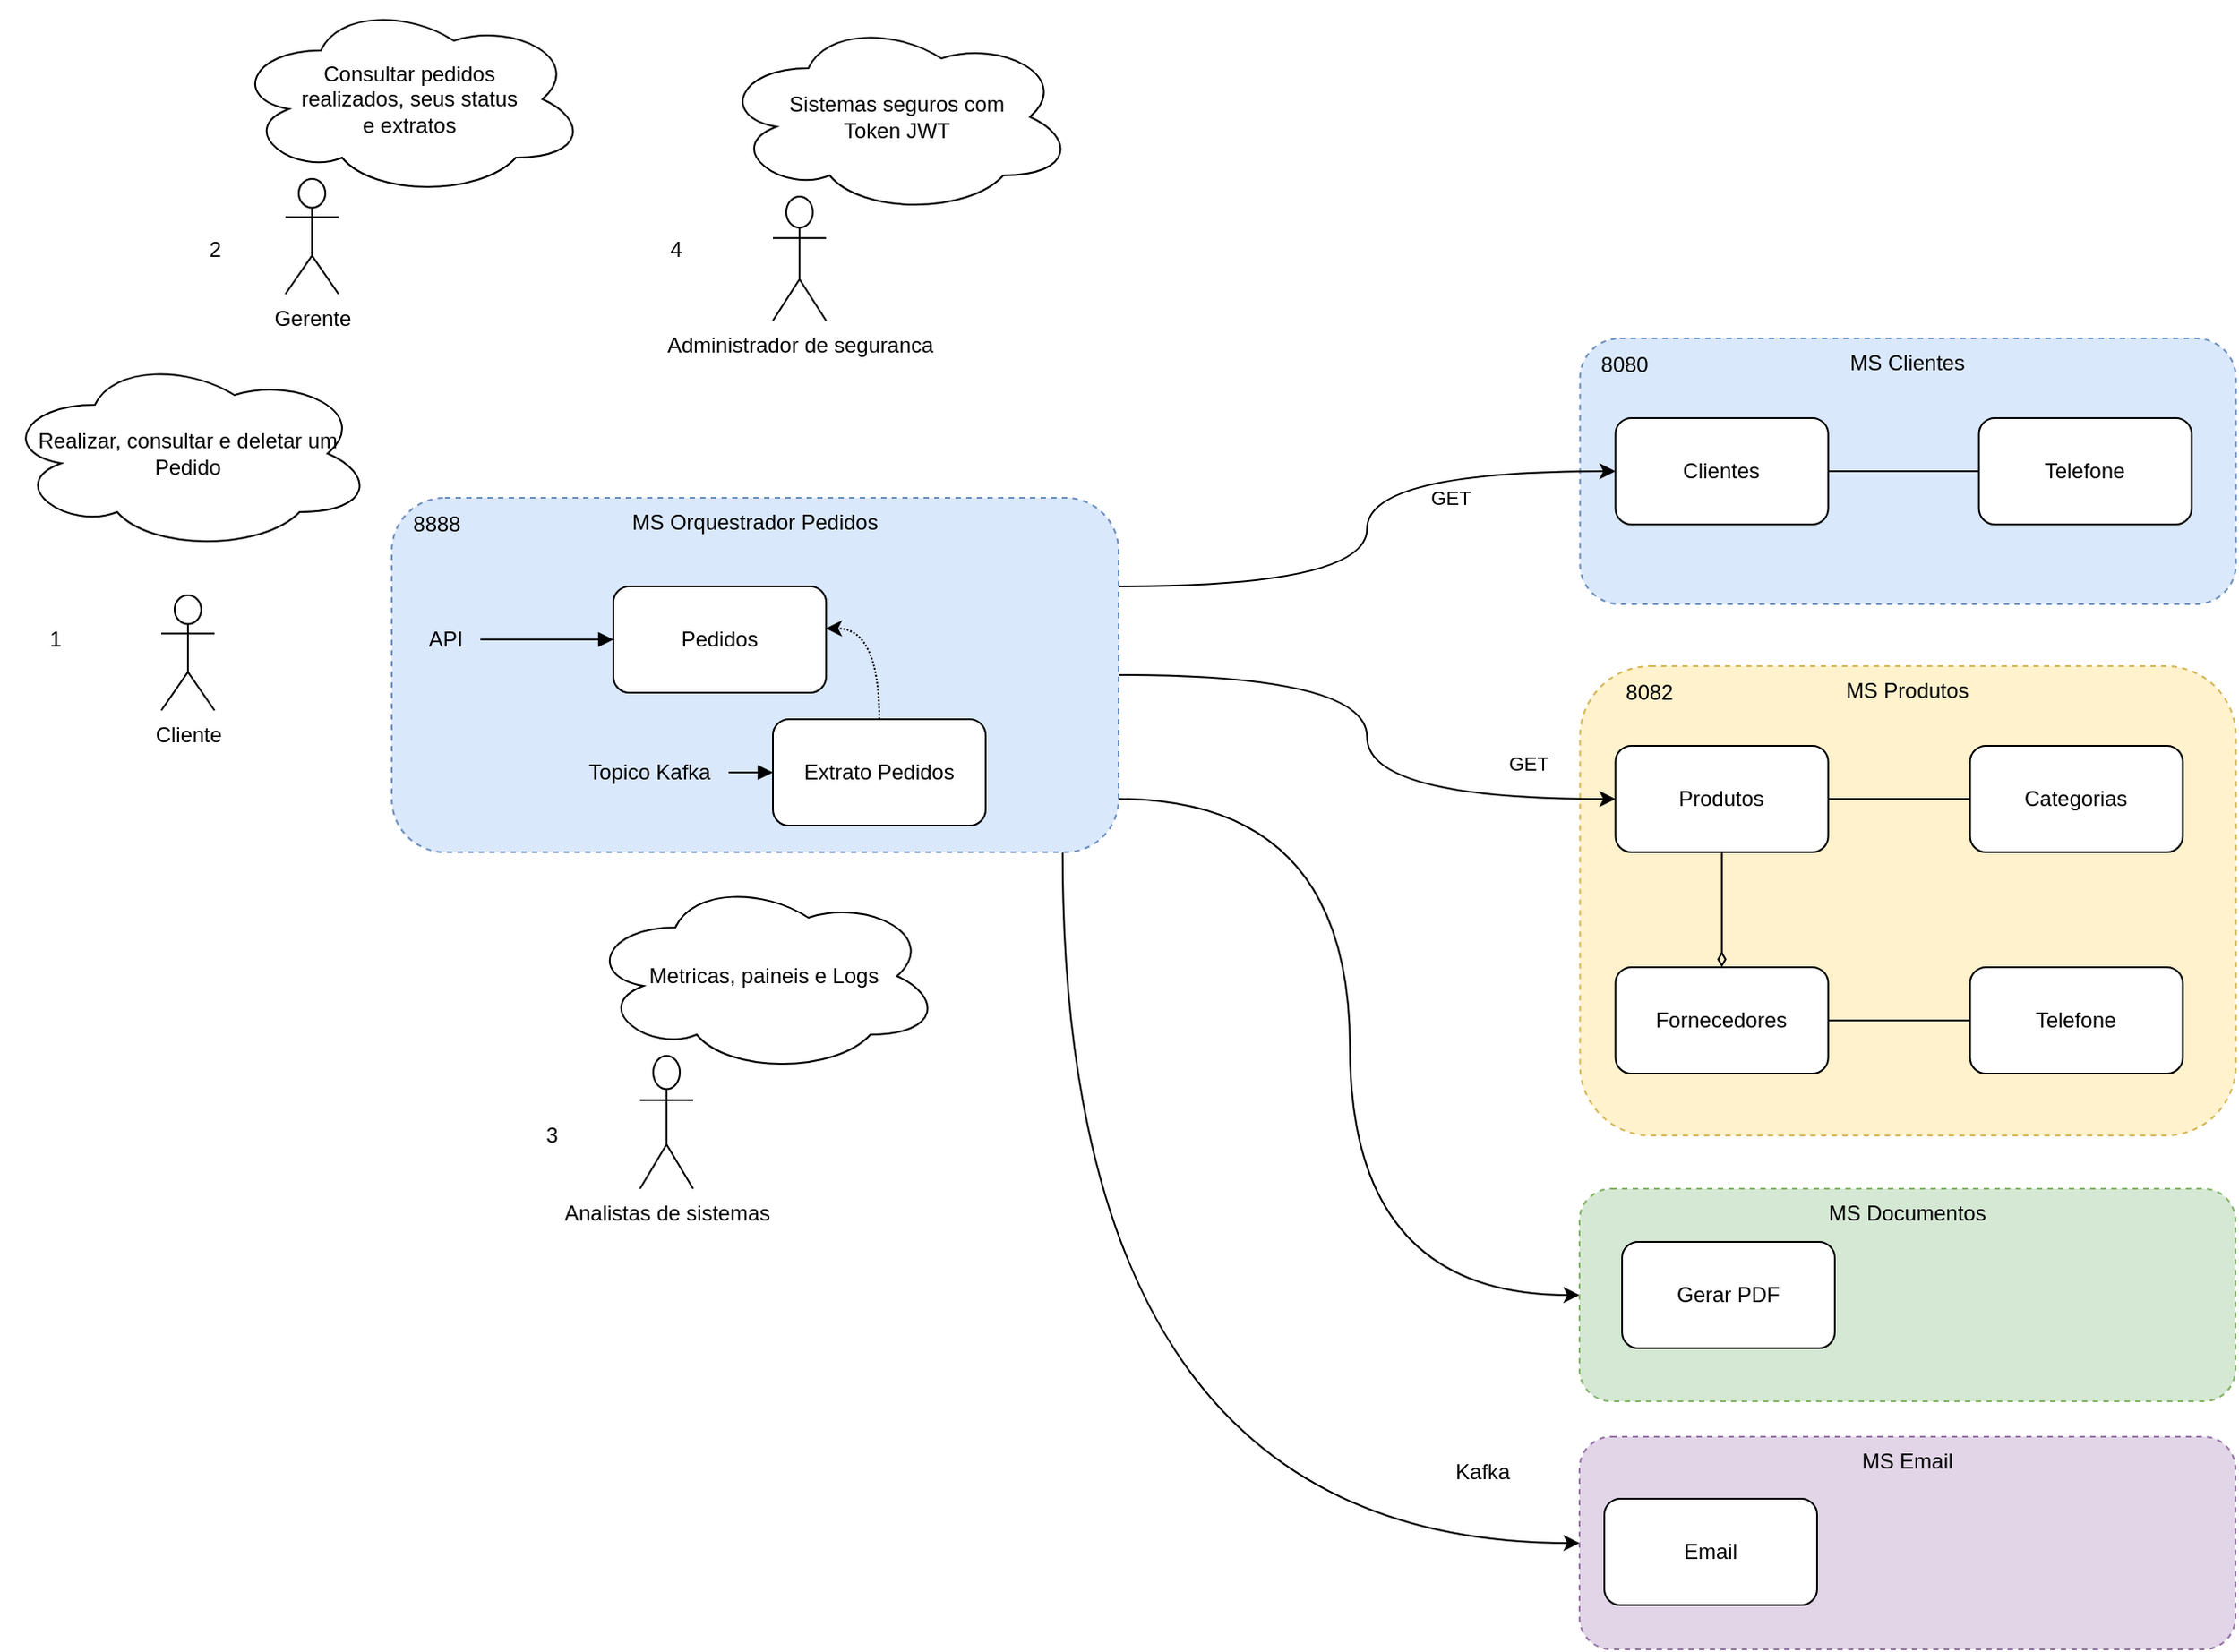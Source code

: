<mxfile version="20.2.3" type="device"><diagram id="pAggYC-Zqwk2YsnZlpsO" name="Page-1"><mxGraphModel dx="2580" dy="2182" grid="1" gridSize="10" guides="1" tooltips="1" connect="1" arrows="1" fold="1" page="1" pageScale="1" pageWidth="850" pageHeight="1100" math="0" shadow="0"><root><mxCell id="0"/><mxCell id="1" parent="0"/><mxCell id="M8SIAP0Qxyjq69wUC8FV-15" value="MS Clientes" style="rounded=1;whiteSpace=wrap;html=1;fillColor=#dae8fc;strokeColor=#6c8ebf;verticalAlign=top;dashed=1;" parent="1" vertex="1"><mxGeometry x="470.29" y="170" width="370" height="150" as="geometry"/></mxCell><mxCell id="M8SIAP0Qxyjq69wUC8FV-9" value="MS Produtos" style="rounded=1;whiteSpace=wrap;html=1;fillColor=#fff2cc;strokeColor=#d6b656;verticalAlign=top;dashed=1;" parent="1" vertex="1"><mxGeometry x="470.29" y="355" width="370" height="265" as="geometry"/></mxCell><mxCell id="M8SIAP0Qxyjq69wUC8FV-17" style="edgeStyle=orthogonalEdgeStyle;rounded=0;orthogonalLoop=1;jettySize=auto;html=1;exitX=1;exitY=0.5;exitDx=0;exitDy=0;endArrow=none;endFill=0;" parent="1" source="M8SIAP0Qxyjq69wUC8FV-2" target="M8SIAP0Qxyjq69wUC8FV-16" edge="1"><mxGeometry relative="1" as="geometry"/></mxCell><mxCell id="M8SIAP0Qxyjq69wUC8FV-2" value="Clientes" style="rounded=1;whiteSpace=wrap;html=1;" parent="1" vertex="1"><mxGeometry x="490.29" y="215" width="120" height="60" as="geometry"/></mxCell><mxCell id="M8SIAP0Qxyjq69wUC8FV-8" style="edgeStyle=orthogonalEdgeStyle;rounded=0;orthogonalLoop=1;jettySize=auto;html=1;exitX=1;exitY=0.5;exitDx=0;exitDy=0;entryX=0;entryY=0.5;entryDx=0;entryDy=0;endArrow=none;endFill=0;" parent="1" source="M8SIAP0Qxyjq69wUC8FV-4" target="M8SIAP0Qxyjq69wUC8FV-5" edge="1"><mxGeometry relative="1" as="geometry"/></mxCell><mxCell id="CKaN1YK6DwbmvEZLgvOc-1" style="edgeStyle=orthogonalEdgeStyle;rounded=0;orthogonalLoop=1;jettySize=auto;html=1;exitX=0.5;exitY=1;exitDx=0;exitDy=0;entryX=0.5;entryY=0;entryDx=0;entryDy=0;endArrow=diamondThin;endFill=0;" edge="1" parent="1" source="M8SIAP0Qxyjq69wUC8FV-4" target="M8SIAP0Qxyjq69wUC8FV-12"><mxGeometry relative="1" as="geometry"/></mxCell><mxCell id="M8SIAP0Qxyjq69wUC8FV-4" value="Produtos" style="rounded=1;whiteSpace=wrap;html=1;" parent="1" vertex="1"><mxGeometry x="490.29" y="400" width="120" height="60" as="geometry"/></mxCell><mxCell id="M8SIAP0Qxyjq69wUC8FV-5" value="Categorias" style="rounded=1;whiteSpace=wrap;html=1;" parent="1" vertex="1"><mxGeometry x="690.29" y="400" width="120" height="60" as="geometry"/></mxCell><mxCell id="M8SIAP0Qxyjq69wUC8FV-14" value="" style="edgeStyle=orthogonalEdgeStyle;rounded=0;orthogonalLoop=1;jettySize=auto;html=1;endArrow=none;endFill=0;" parent="1" source="M8SIAP0Qxyjq69wUC8FV-12" target="M8SIAP0Qxyjq69wUC8FV-13" edge="1"><mxGeometry relative="1" as="geometry"/></mxCell><mxCell id="M8SIAP0Qxyjq69wUC8FV-12" value="Fornecedores" style="rounded=1;whiteSpace=wrap;html=1;" parent="1" vertex="1"><mxGeometry x="490.29" y="525" width="120" height="60" as="geometry"/></mxCell><mxCell id="M8SIAP0Qxyjq69wUC8FV-13" value="Telefone" style="whiteSpace=wrap;html=1;rounded=1;" parent="1" vertex="1"><mxGeometry x="690.29" y="525" width="120" height="60" as="geometry"/></mxCell><mxCell id="M8SIAP0Qxyjq69wUC8FV-16" value="Telefone" style="whiteSpace=wrap;html=1;rounded=1;" parent="1" vertex="1"><mxGeometry x="695.29" y="215" width="120" height="60" as="geometry"/></mxCell><mxCell id="M8SIAP0Qxyjq69wUC8FV-21" style="edgeStyle=orthogonalEdgeStyle;rounded=0;orthogonalLoop=1;jettySize=auto;html=1;exitX=1;exitY=0.25;exitDx=0;exitDy=0;entryX=0;entryY=0.5;entryDx=0;entryDy=0;endArrow=classic;endFill=1;sketch=0;curved=1;" parent="1" source="M8SIAP0Qxyjq69wUC8FV-19" target="M8SIAP0Qxyjq69wUC8FV-2" edge="1"><mxGeometry relative="1" as="geometry"/></mxCell><mxCell id="M8SIAP0Qxyjq69wUC8FV-22" value="GET" style="edgeLabel;html=1;align=center;verticalAlign=middle;resizable=0;points=[];" parent="M8SIAP0Qxyjq69wUC8FV-21" vertex="1" connectable="0"><mxGeometry x="-0.442" y="9" relative="1" as="geometry"><mxPoint x="90" y="-41" as="offset"/></mxGeometry></mxCell><mxCell id="M8SIAP0Qxyjq69wUC8FV-23" style="edgeStyle=orthogonalEdgeStyle;curved=1;rounded=0;sketch=0;orthogonalLoop=1;jettySize=auto;html=1;exitX=1;exitY=0.5;exitDx=0;exitDy=0;entryX=0;entryY=0.5;entryDx=0;entryDy=0;endArrow=classic;endFill=1;" parent="1" source="M8SIAP0Qxyjq69wUC8FV-19" target="M8SIAP0Qxyjq69wUC8FV-4" edge="1"><mxGeometry relative="1" as="geometry"/></mxCell><mxCell id="M8SIAP0Qxyjq69wUC8FV-25" value="GET" style="edgeLabel;html=1;align=center;verticalAlign=middle;resizable=0;points=[];" parent="M8SIAP0Qxyjq69wUC8FV-23" vertex="1" connectable="0"><mxGeometry x="0.716" y="8" relative="1" as="geometry"><mxPoint y="-12" as="offset"/></mxGeometry></mxCell><mxCell id="M8SIAP0Qxyjq69wUC8FV-19" value="MS Orquestrador Pedidos" style="rounded=1;whiteSpace=wrap;html=1;fillColor=#dae8fc;strokeColor=#6c8ebf;verticalAlign=top;dashed=1;" parent="1" vertex="1"><mxGeometry x="-200" y="260" width="410" height="200" as="geometry"/></mxCell><mxCell id="M8SIAP0Qxyjq69wUC8FV-58" style="edgeStyle=orthogonalEdgeStyle;curved=1;rounded=0;sketch=0;orthogonalLoop=1;jettySize=auto;html=1;exitX=0;exitY=0.5;exitDx=0;exitDy=0;endArrow=none;endFill=0;startArrow=block;startFill=1;" parent="1" source="M8SIAP0Qxyjq69wUC8FV-20" target="M8SIAP0Qxyjq69wUC8FV-57" edge="1"><mxGeometry relative="1" as="geometry"/></mxCell><mxCell id="M8SIAP0Qxyjq69wUC8FV-20" value="Pedidos" style="rounded=1;whiteSpace=wrap;html=1;" parent="1" vertex="1"><mxGeometry x="-75" y="310" width="120" height="60" as="geometry"/></mxCell><mxCell id="M8SIAP0Qxyjq69wUC8FV-28" value="Cliente" style="shape=umlActor;verticalLabelPosition=bottom;verticalAlign=top;html=1;outlineConnect=0;rounded=1;" parent="1" vertex="1"><mxGeometry x="-330" y="315" width="30" height="65" as="geometry"/></mxCell><mxCell id="M8SIAP0Qxyjq69wUC8FV-32" value="&lt;span style=&quot;&quot;&gt;Realizar, consultar e deletar um Pedido&lt;/span&gt;" style="ellipse;shape=cloud;whiteSpace=wrap;html=1;rounded=1;" parent="1" vertex="1"><mxGeometry x="-420" y="180" width="210" height="110" as="geometry"/></mxCell><mxCell id="M8SIAP0Qxyjq69wUC8FV-33" value="Gerente" style="shape=umlActor;verticalLabelPosition=bottom;verticalAlign=top;html=1;outlineConnect=0;rounded=1;" parent="1" vertex="1"><mxGeometry x="-260" y="80" width="30" height="65" as="geometry"/></mxCell><mxCell id="M8SIAP0Qxyjq69wUC8FV-35" value="&lt;span style=&quot;&quot;&gt;Consultar pedidos&lt;br&gt;realizados, seus status&lt;br&gt;&lt;/span&gt;e extratos&lt;span style=&quot;&quot;&gt;&lt;br&gt;&lt;/span&gt;" style="ellipse;shape=cloud;whiteSpace=wrap;html=1;rounded=1;" parent="1" vertex="1"><mxGeometry x="-290" y="-20" width="200" height="110" as="geometry"/></mxCell><mxCell id="M8SIAP0Qxyjq69wUC8FV-36" value="Administrador de seguranca" style="shape=umlActor;verticalLabelPosition=bottom;verticalAlign=top;html=1;outlineConnect=0;rounded=1;" parent="1" vertex="1"><mxGeometry x="15" y="90" width="30" height="70" as="geometry"/></mxCell><mxCell id="M8SIAP0Qxyjq69wUC8FV-37" value="&lt;span style=&quot;&quot;&gt;Sistemas seguros com&lt;br&gt;Token JWT&lt;br&gt;&lt;/span&gt;" style="ellipse;shape=cloud;whiteSpace=wrap;html=1;rounded=1;" parent="1" vertex="1"><mxGeometry x="-15" y="-10" width="200" height="110" as="geometry"/></mxCell><mxCell id="M8SIAP0Qxyjq69wUC8FV-39" value="Analistas de sistemas" style="shape=umlActor;verticalLabelPosition=bottom;verticalAlign=top;html=1;outlineConnect=0;rounded=1;" parent="1" vertex="1"><mxGeometry x="-60" y="575" width="30" height="75" as="geometry"/></mxCell><mxCell id="M8SIAP0Qxyjq69wUC8FV-40" value="&lt;span style=&quot;&quot;&gt;Metricas, paineis e Logs&lt;br&gt;&lt;/span&gt;" style="ellipse;shape=cloud;whiteSpace=wrap;html=1;rounded=1;" parent="1" vertex="1"><mxGeometry x="-90" y="475" width="200" height="110" as="geometry"/></mxCell><mxCell id="M8SIAP0Qxyjq69wUC8FV-41" value="1" style="text;html=1;align=center;verticalAlign=middle;resizable=0;points=[];autosize=1;strokeColor=none;fillColor=none;" parent="1" vertex="1"><mxGeometry x="-405" y="325" width="30" height="30" as="geometry"/></mxCell><mxCell id="M8SIAP0Qxyjq69wUC8FV-42" value="2" style="text;html=1;align=center;verticalAlign=middle;resizable=0;points=[];autosize=1;strokeColor=none;fillColor=none;" parent="1" vertex="1"><mxGeometry x="-315" y="105" width="30" height="30" as="geometry"/></mxCell><mxCell id="M8SIAP0Qxyjq69wUC8FV-43" value="4" style="text;html=1;align=center;verticalAlign=middle;resizable=0;points=[];autosize=1;strokeColor=none;fillColor=none;" parent="1" vertex="1"><mxGeometry x="-55" y="105" width="30" height="30" as="geometry"/></mxCell><mxCell id="M8SIAP0Qxyjq69wUC8FV-44" value="3" style="text;html=1;align=center;verticalAlign=middle;resizable=0;points=[];autosize=1;strokeColor=none;fillColor=none;" parent="1" vertex="1"><mxGeometry x="-125" y="605" width="30" height="30" as="geometry"/></mxCell><mxCell id="M8SIAP0Qxyjq69wUC8FV-45" value="8080" style="text;html=1;align=center;verticalAlign=middle;resizable=0;points=[];autosize=1;strokeColor=none;fillColor=none;" parent="1" vertex="1"><mxGeometry x="470" y="170" width="50" height="30" as="geometry"/></mxCell><mxCell id="M8SIAP0Qxyjq69wUC8FV-46" value="8082" style="text;html=1;align=center;verticalAlign=middle;resizable=0;points=[];autosize=1;strokeColor=none;fillColor=none;" parent="1" vertex="1"><mxGeometry x="484" y="355" width="50" height="30" as="geometry"/></mxCell><mxCell id="M8SIAP0Qxyjq69wUC8FV-48" value="8888" style="text;html=1;align=center;verticalAlign=middle;resizable=0;points=[];autosize=1;strokeColor=none;fillColor=none;" parent="1" vertex="1"><mxGeometry x="-200" y="260" width="50" height="30" as="geometry"/></mxCell><mxCell id="M8SIAP0Qxyjq69wUC8FV-55" style="edgeStyle=orthogonalEdgeStyle;curved=1;rounded=0;sketch=0;orthogonalLoop=1;jettySize=auto;html=1;entryX=0;entryY=0.5;entryDx=0;entryDy=0;endArrow=classic;endFill=1;" parent="1" target="CKaN1YK6DwbmvEZLgvOc-8" edge="1"><mxGeometry relative="1" as="geometry"><mxPoint x="210" y="430" as="sourcePoint"/><mxPoint x="190.8" y="370.24" as="targetPoint"/></mxGeometry></mxCell><mxCell id="M8SIAP0Qxyjq69wUC8FV-60" style="edgeStyle=none;rounded=0;sketch=0;orthogonalLoop=1;jettySize=auto;html=1;exitX=0;exitY=0.5;exitDx=0;exitDy=0;startArrow=block;startFill=1;endArrow=none;endFill=0;" parent="1" source="M8SIAP0Qxyjq69wUC8FV-51" target="M8SIAP0Qxyjq69wUC8FV-53" edge="1"><mxGeometry relative="1" as="geometry"/></mxCell><mxCell id="M8SIAP0Qxyjq69wUC8FV-61" style="edgeStyle=orthogonalEdgeStyle;rounded=0;sketch=0;orthogonalLoop=1;jettySize=auto;html=1;exitX=0.5;exitY=0;exitDx=0;exitDy=0;entryX=0.999;entryY=0.395;entryDx=0;entryDy=0;entryPerimeter=0;startArrow=none;startFill=0;endArrow=classic;endFill=1;curved=1;dashed=1;dashPattern=1 1;" parent="1" source="M8SIAP0Qxyjq69wUC8FV-51" target="M8SIAP0Qxyjq69wUC8FV-20" edge="1"><mxGeometry relative="1" as="geometry"/></mxCell><mxCell id="CKaN1YK6DwbmvEZLgvOc-10" style="edgeStyle=orthogonalEdgeStyle;rounded=0;orthogonalLoop=1;jettySize=auto;html=1;exitX=0.923;exitY=1.001;exitDx=0;exitDy=0;entryX=0;entryY=0.5;entryDx=0;entryDy=0;endArrow=classic;endFill=1;curved=1;exitPerimeter=0;" edge="1" parent="1" source="M8SIAP0Qxyjq69wUC8FV-19" target="CKaN1YK6DwbmvEZLgvOc-2"><mxGeometry relative="1" as="geometry"/></mxCell><mxCell id="M8SIAP0Qxyjq69wUC8FV-51" value="Extrato Pedidos" style="rounded=1;whiteSpace=wrap;html=1;" parent="1" vertex="1"><mxGeometry x="15" y="385" width="120" height="60" as="geometry"/></mxCell><mxCell id="M8SIAP0Qxyjq69wUC8FV-53" value="Topico Kafka" style="text;html=1;align=center;verticalAlign=middle;resizable=0;points=[];autosize=1;strokeColor=none;fillColor=none;" parent="1" vertex="1"><mxGeometry x="-100" y="400" width="90" height="30" as="geometry"/></mxCell><mxCell id="M8SIAP0Qxyjq69wUC8FV-56" value="Kafka" style="text;html=1;align=center;verticalAlign=middle;resizable=0;points=[];autosize=1;strokeColor=none;fillColor=none;" parent="1" vertex="1"><mxGeometry x="390" y="795" width="50" height="30" as="geometry"/></mxCell><mxCell id="M8SIAP0Qxyjq69wUC8FV-57" value="API" style="text;html=1;align=center;verticalAlign=middle;resizable=0;points=[];autosize=1;strokeColor=none;fillColor=none;" parent="1" vertex="1"><mxGeometry x="-190" y="325" width="40" height="30" as="geometry"/></mxCell><mxCell id="CKaN1YK6DwbmvEZLgvOc-2" value="MS Email" style="rounded=1;whiteSpace=wrap;html=1;fillColor=#e1d5e7;strokeColor=#9673a6;verticalAlign=top;dashed=1;" vertex="1" parent="1"><mxGeometry x="470" y="790" width="370" height="120" as="geometry"/></mxCell><mxCell id="CKaN1YK6DwbmvEZLgvOc-3" value="Email" style="rounded=1;whiteSpace=wrap;html=1;" vertex="1" parent="1"><mxGeometry x="484" y="825" width="120" height="60" as="geometry"/></mxCell><mxCell id="CKaN1YK6DwbmvEZLgvOc-8" value="MS Documentos" style="rounded=1;whiteSpace=wrap;html=1;fillColor=#d5e8d4;strokeColor=#82b366;verticalAlign=top;dashed=1;" vertex="1" parent="1"><mxGeometry x="470" y="650" width="370" height="120" as="geometry"/></mxCell><mxCell id="CKaN1YK6DwbmvEZLgvOc-9" value="Gerar PDF" style="rounded=1;whiteSpace=wrap;html=1;" vertex="1" parent="1"><mxGeometry x="494" y="680" width="120" height="60" as="geometry"/></mxCell></root></mxGraphModel></diagram></mxfile>